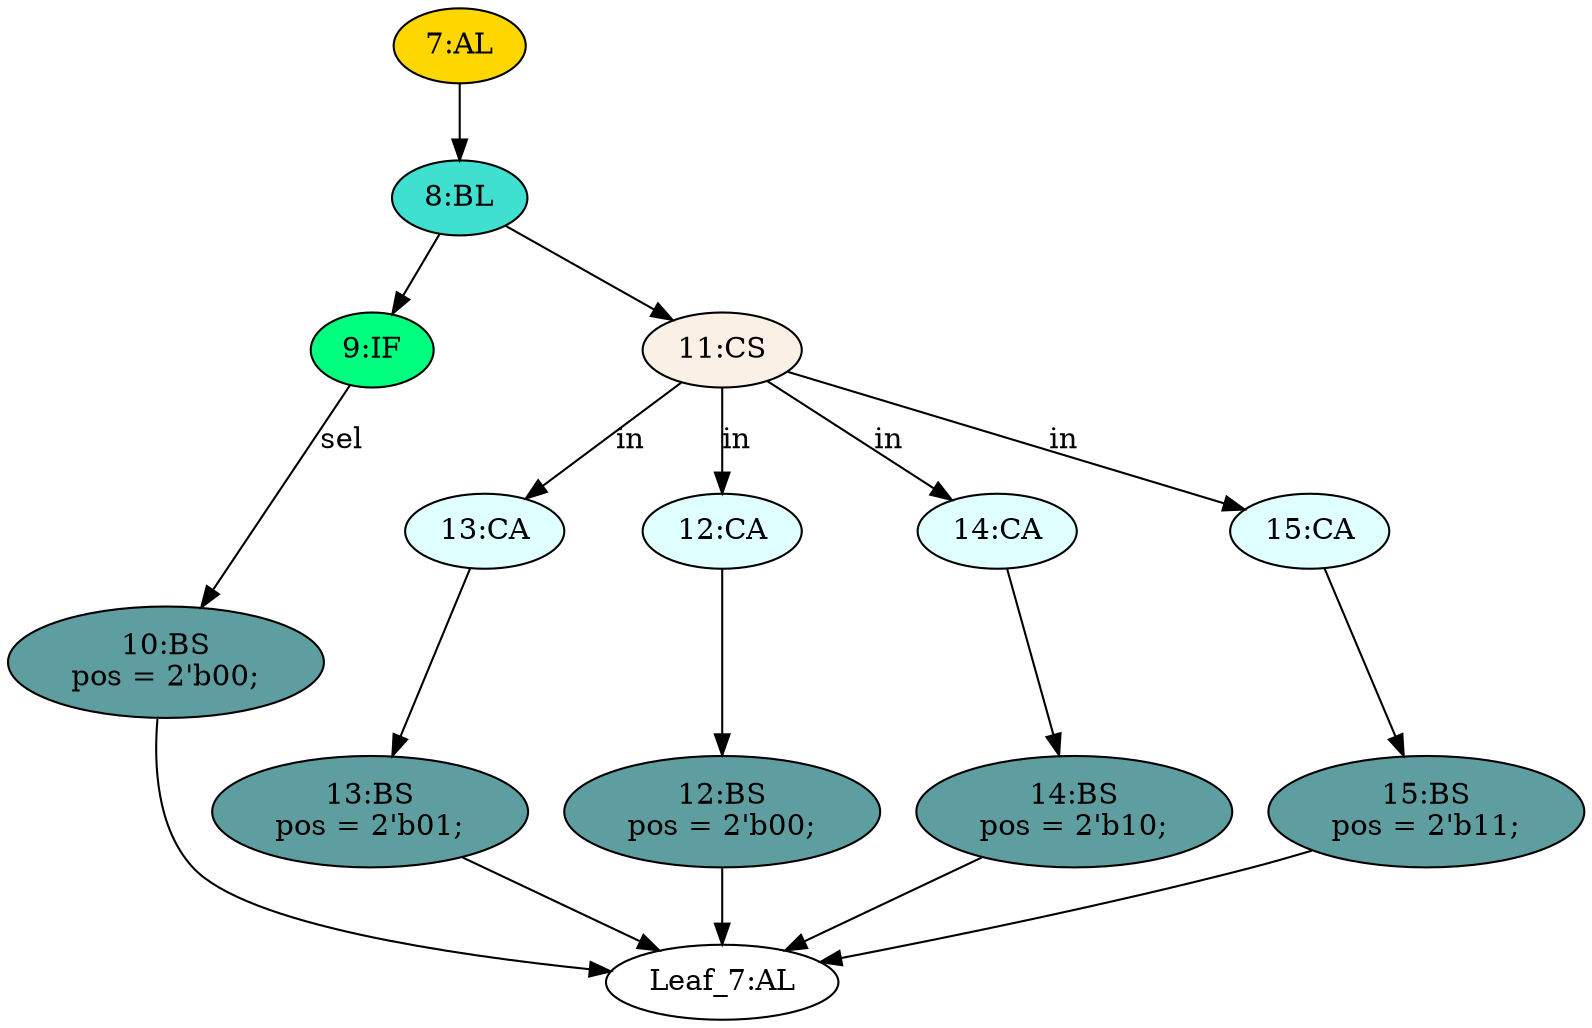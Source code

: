 strict digraph "" {
	node [label="\N"];
	"Leaf_7:AL"	[def_var="['pos']",
		label="Leaf_7:AL"];
	"13:CA"	[ast="<pyverilog.vparser.ast.Case object at 0x7fa169acb050>",
		fillcolor=lightcyan,
		label="13:CA",
		statements="[]",
		style=filled,
		typ=Case];
	"13:BS"	[ast="<pyverilog.vparser.ast.BlockingSubstitution object at 0x7fa169acb110>",
		fillcolor=cadetblue,
		label="13:BS
pos = 2'b01;",
		statements="[<pyverilog.vparser.ast.BlockingSubstitution object at 0x7fa169acb110>]",
		style=filled,
		typ=BlockingSubstitution];
	"13:CA" -> "13:BS"	[cond="[]",
		lineno=None];
	"10:BS"	[ast="<pyverilog.vparser.ast.BlockingSubstitution object at 0x7fa169acb290>",
		fillcolor=cadetblue,
		label="10:BS
pos = 2'b00;",
		statements="[<pyverilog.vparser.ast.BlockingSubstitution object at 0x7fa169acb290>]",
		style=filled,
		typ=BlockingSubstitution];
	"10:BS" -> "Leaf_7:AL"	[cond="[]",
		lineno=None];
	"12:CA"	[ast="<pyverilog.vparser.ast.Case object at 0x7fa169acbdd0>",
		fillcolor=lightcyan,
		label="12:CA",
		statements="[]",
		style=filled,
		typ=Case];
	"12:BS"	[ast="<pyverilog.vparser.ast.BlockingSubstitution object at 0x7fa169acbe50>",
		fillcolor=cadetblue,
		label="12:BS
pos = 2'b00;",
		statements="[<pyverilog.vparser.ast.BlockingSubstitution object at 0x7fa169acbe50>]",
		style=filled,
		typ=BlockingSubstitution];
	"12:CA" -> "12:BS"	[cond="[]",
		lineno=None];
	"9:IF"	[ast="<pyverilog.vparser.ast.IfStatement object at 0x7fa169acbc10>",
		fillcolor=springgreen,
		label="9:IF",
		statements="[]",
		style=filled,
		typ=IfStatement];
	"9:IF" -> "10:BS"	[cond="['sel']",
		label=sel,
		lineno=9];
	"12:BS" -> "Leaf_7:AL"	[cond="[]",
		lineno=None];
	"14:CA"	[ast="<pyverilog.vparser.ast.Case object at 0x7fa169acbfd0>",
		fillcolor=lightcyan,
		label="14:CA",
		statements="[]",
		style=filled,
		typ=Case];
	"14:BS"	[ast="<pyverilog.vparser.ast.BlockingSubstitution object at 0x7fa169aef090>",
		fillcolor=cadetblue,
		label="14:BS
pos = 2'b10;",
		statements="[<pyverilog.vparser.ast.BlockingSubstitution object at 0x7fa169aef090>]",
		style=filled,
		typ=BlockingSubstitution];
	"14:CA" -> "14:BS"	[cond="[]",
		lineno=None];
	"13:BS" -> "Leaf_7:AL"	[cond="[]",
		lineno=None];
	"11:CS"	[ast="<pyverilog.vparser.ast.CaseStatement object at 0x7fa169acbd10>",
		fillcolor=linen,
		label="11:CS",
		statements="[]",
		style=filled,
		typ=CaseStatement];
	"11:CS" -> "13:CA"	[cond="['in']",
		label=in,
		lineno=11];
	"11:CS" -> "12:CA"	[cond="['in']",
		label=in,
		lineno=11];
	"11:CS" -> "14:CA"	[cond="['in']",
		label=in,
		lineno=11];
	"15:CA"	[ast="<pyverilog.vparser.ast.Case object at 0x7fa169aef210>",
		fillcolor=lightcyan,
		label="15:CA",
		statements="[]",
		style=filled,
		typ=Case];
	"11:CS" -> "15:CA"	[cond="['in']",
		label=in,
		lineno=11];
	"8:BL"	[ast="<pyverilog.vparser.ast.Block object at 0x7fa169acb8d0>",
		fillcolor=turquoise,
		label="8:BL",
		statements="[]",
		style=filled,
		typ=Block];
	"8:BL" -> "9:IF"	[cond="[]",
		lineno=None];
	"8:BL" -> "11:CS"	[cond="[]",
		lineno=None];
	"15:BS"	[ast="<pyverilog.vparser.ast.BlockingSubstitution object at 0x7fa169aef290>",
		fillcolor=cadetblue,
		label="15:BS
pos = 2'b11;",
		statements="[<pyverilog.vparser.ast.BlockingSubstitution object at 0x7fa169aef290>]",
		style=filled,
		typ=BlockingSubstitution];
	"15:CA" -> "15:BS"	[cond="[]",
		lineno=None];
	"15:BS" -> "Leaf_7:AL"	[cond="[]",
		lineno=None];
	"14:BS" -> "Leaf_7:AL"	[cond="[]",
		lineno=None];
	"7:AL"	[ast="<pyverilog.vparser.ast.Always object at 0x7fa169acb510>",
		clk_sens=False,
		fillcolor=gold,
		label="7:AL",
		sens="[]",
		statements="[]",
		style=filled,
		typ=Always,
		use_var="['sel', 'in']"];
	"7:AL" -> "8:BL"	[cond="[]",
		lineno=None];
}
